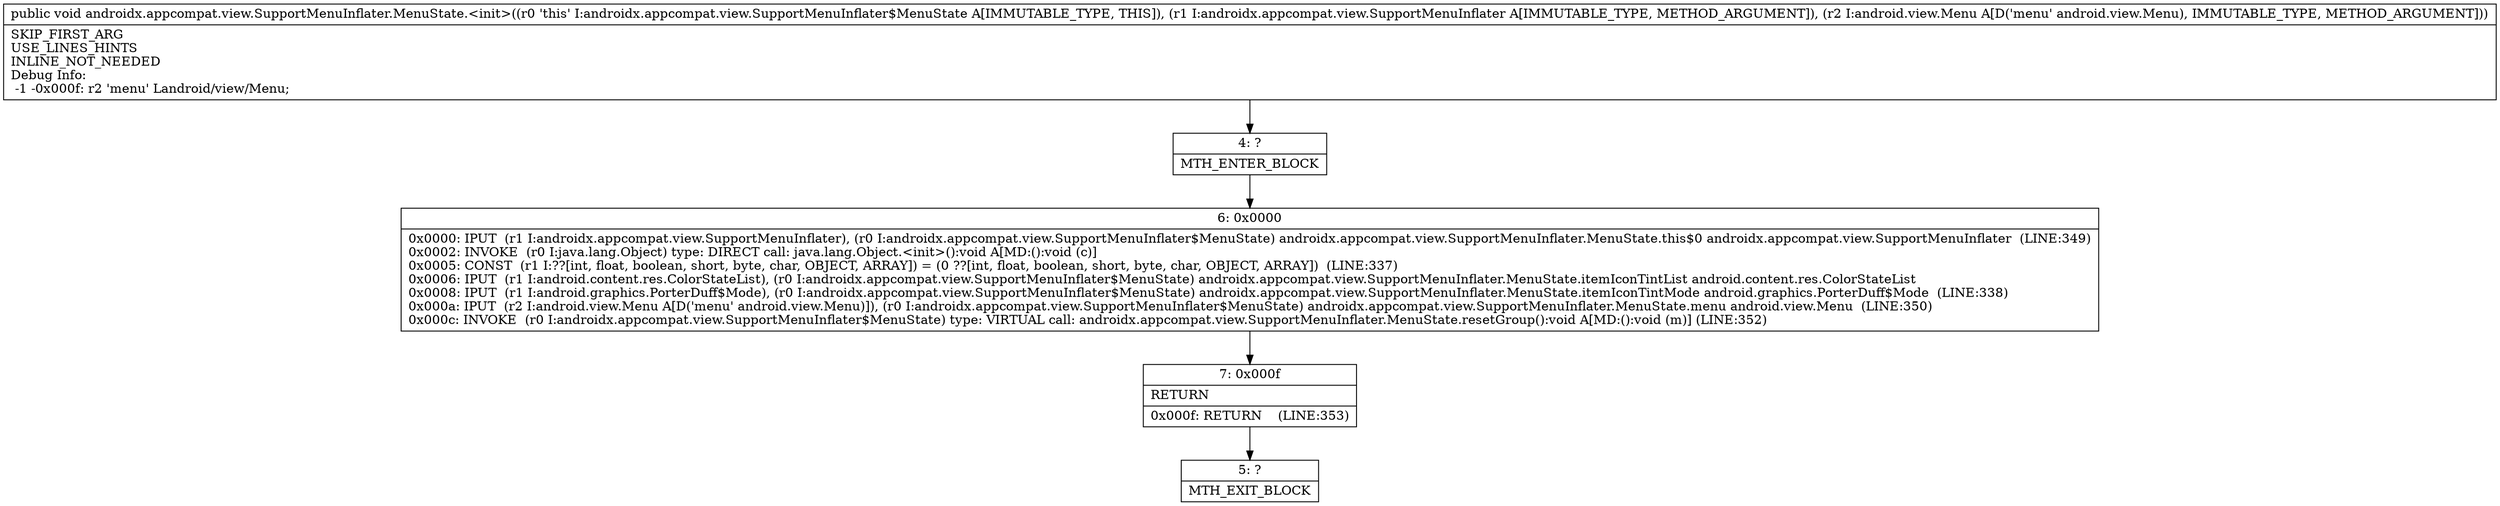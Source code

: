 digraph "CFG forandroidx.appcompat.view.SupportMenuInflater.MenuState.\<init\>(Landroidx\/appcompat\/view\/SupportMenuInflater;Landroid\/view\/Menu;)V" {
Node_4 [shape=record,label="{4\:\ ?|MTH_ENTER_BLOCK\l}"];
Node_6 [shape=record,label="{6\:\ 0x0000|0x0000: IPUT  (r1 I:androidx.appcompat.view.SupportMenuInflater), (r0 I:androidx.appcompat.view.SupportMenuInflater$MenuState) androidx.appcompat.view.SupportMenuInflater.MenuState.this$0 androidx.appcompat.view.SupportMenuInflater  (LINE:349)\l0x0002: INVOKE  (r0 I:java.lang.Object) type: DIRECT call: java.lang.Object.\<init\>():void A[MD:():void (c)]\l0x0005: CONST  (r1 I:??[int, float, boolean, short, byte, char, OBJECT, ARRAY]) = (0 ??[int, float, boolean, short, byte, char, OBJECT, ARRAY])  (LINE:337)\l0x0006: IPUT  (r1 I:android.content.res.ColorStateList), (r0 I:androidx.appcompat.view.SupportMenuInflater$MenuState) androidx.appcompat.view.SupportMenuInflater.MenuState.itemIconTintList android.content.res.ColorStateList \l0x0008: IPUT  (r1 I:android.graphics.PorterDuff$Mode), (r0 I:androidx.appcompat.view.SupportMenuInflater$MenuState) androidx.appcompat.view.SupportMenuInflater.MenuState.itemIconTintMode android.graphics.PorterDuff$Mode  (LINE:338)\l0x000a: IPUT  (r2 I:android.view.Menu A[D('menu' android.view.Menu)]), (r0 I:androidx.appcompat.view.SupportMenuInflater$MenuState) androidx.appcompat.view.SupportMenuInflater.MenuState.menu android.view.Menu  (LINE:350)\l0x000c: INVOKE  (r0 I:androidx.appcompat.view.SupportMenuInflater$MenuState) type: VIRTUAL call: androidx.appcompat.view.SupportMenuInflater.MenuState.resetGroup():void A[MD:():void (m)] (LINE:352)\l}"];
Node_7 [shape=record,label="{7\:\ 0x000f|RETURN\l|0x000f: RETURN    (LINE:353)\l}"];
Node_5 [shape=record,label="{5\:\ ?|MTH_EXIT_BLOCK\l}"];
MethodNode[shape=record,label="{public void androidx.appcompat.view.SupportMenuInflater.MenuState.\<init\>((r0 'this' I:androidx.appcompat.view.SupportMenuInflater$MenuState A[IMMUTABLE_TYPE, THIS]), (r1 I:androidx.appcompat.view.SupportMenuInflater A[IMMUTABLE_TYPE, METHOD_ARGUMENT]), (r2 I:android.view.Menu A[D('menu' android.view.Menu), IMMUTABLE_TYPE, METHOD_ARGUMENT]))  | SKIP_FIRST_ARG\lUSE_LINES_HINTS\lINLINE_NOT_NEEDED\lDebug Info:\l  \-1 \-0x000f: r2 'menu' Landroid\/view\/Menu;\l}"];
MethodNode -> Node_4;Node_4 -> Node_6;
Node_6 -> Node_7;
Node_7 -> Node_5;
}

